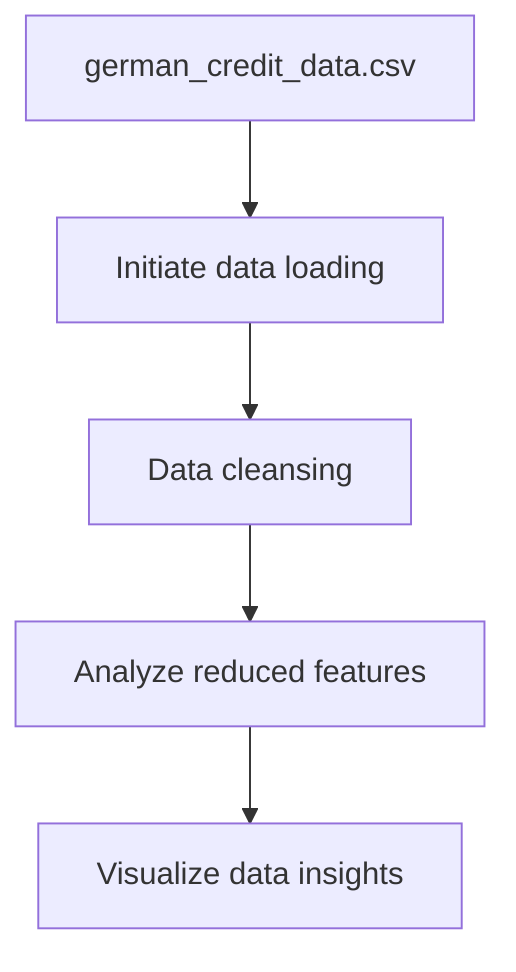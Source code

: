 graph TD
    A["german_credit_data.csv"]
    click A href "/kaggle/input/german-credit/german_credit_data.csv" "Opens German credit data source"
    A --> B["Initiate data loading"]
    B --> C["Data cleansing"]
    C --> D["Analyze reduced features"]
    D --> E["Visualize data insights"]